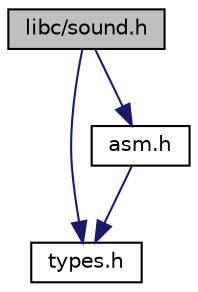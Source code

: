 digraph "libc/sound.h"
{
  edge [fontname="Helvetica",fontsize="10",labelfontname="Helvetica",labelfontsize="10"];
  node [fontname="Helvetica",fontsize="10",shape=record];
  Node0 [label="libc/sound.h",height=0.2,width=0.4,color="black", fillcolor="grey75", style="filled", fontcolor="black"];
  Node0 -> Node1 [color="midnightblue",fontsize="10",style="solid",fontname="Helvetica"];
  Node1 [label="types.h",height=0.2,width=0.4,color="black", fillcolor="white", style="filled",URL="$a00038.html"];
  Node0 -> Node2 [color="midnightblue",fontsize="10",style="solid",fontname="Helvetica"];
  Node2 [label="asm.h",height=0.2,width=0.4,color="black", fillcolor="white", style="filled",URL="$a00014.html"];
  Node2 -> Node1 [color="midnightblue",fontsize="10",style="solid",fontname="Helvetica"];
}
